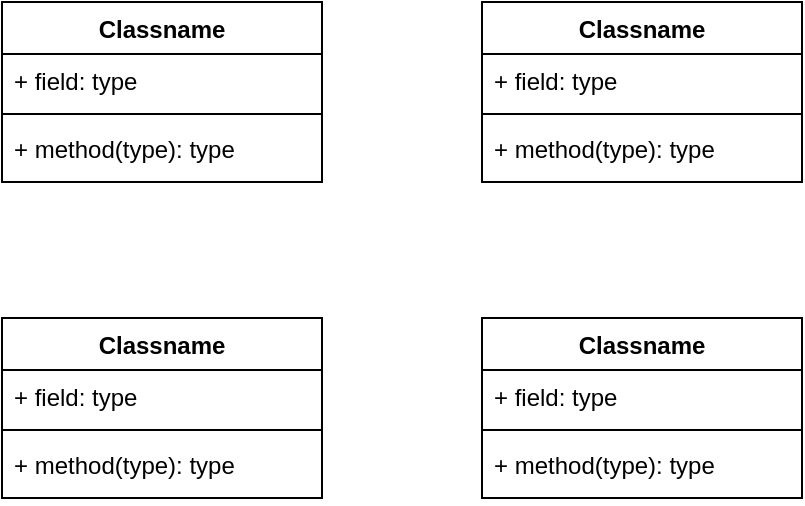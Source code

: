 <mxfile version="21.6.8" type="github">
  <diagram id="C5RBs43oDa-KdzZeNtuy" name="Page-1">
    <mxGraphModel dx="1434" dy="701" grid="1" gridSize="10" guides="1" tooltips="1" connect="1" arrows="1" fold="1" page="1" pageScale="1" pageWidth="827" pageHeight="1169" math="0" shadow="0">
      <root>
        <mxCell id="WIyWlLk6GJQsqaUBKTNV-0" />
        <mxCell id="WIyWlLk6GJQsqaUBKTNV-1" parent="WIyWlLk6GJQsqaUBKTNV-0" />
        <mxCell id="-b_qEBVNk3MoD_5TePfZ-5" value="Classname" style="swimlane;fontStyle=1;align=center;verticalAlign=top;childLayout=stackLayout;horizontal=1;startSize=26;horizontalStack=0;resizeParent=1;resizeParentMax=0;resizeLast=0;collapsible=1;marginBottom=0;whiteSpace=wrap;html=1;" vertex="1" parent="WIyWlLk6GJQsqaUBKTNV-1">
          <mxGeometry x="200" y="120" width="160" height="90" as="geometry" />
        </mxCell>
        <mxCell id="-b_qEBVNk3MoD_5TePfZ-6" value="+ field: type" style="text;strokeColor=none;fillColor=none;align=left;verticalAlign=top;spacingLeft=4;spacingRight=4;overflow=hidden;rotatable=0;points=[[0,0.5],[1,0.5]];portConstraint=eastwest;whiteSpace=wrap;html=1;" vertex="1" parent="-b_qEBVNk3MoD_5TePfZ-5">
          <mxGeometry y="26" width="160" height="26" as="geometry" />
        </mxCell>
        <mxCell id="-b_qEBVNk3MoD_5TePfZ-7" value="" style="line;strokeWidth=1;fillColor=none;align=left;verticalAlign=middle;spacingTop=-1;spacingLeft=3;spacingRight=3;rotatable=0;labelPosition=right;points=[];portConstraint=eastwest;strokeColor=inherit;" vertex="1" parent="-b_qEBVNk3MoD_5TePfZ-5">
          <mxGeometry y="52" width="160" height="8" as="geometry" />
        </mxCell>
        <mxCell id="-b_qEBVNk3MoD_5TePfZ-8" value="+ method(type): type" style="text;strokeColor=none;fillColor=none;align=left;verticalAlign=top;spacingLeft=4;spacingRight=4;overflow=hidden;rotatable=0;points=[[0,0.5],[1,0.5]];portConstraint=eastwest;whiteSpace=wrap;html=1;" vertex="1" parent="-b_qEBVNk3MoD_5TePfZ-5">
          <mxGeometry y="60" width="160" height="30" as="geometry" />
        </mxCell>
        <mxCell id="-b_qEBVNk3MoD_5TePfZ-9" value="Classname" style="swimlane;fontStyle=1;align=center;verticalAlign=top;childLayout=stackLayout;horizontal=1;startSize=26;horizontalStack=0;resizeParent=1;resizeParentMax=0;resizeLast=0;collapsible=1;marginBottom=0;whiteSpace=wrap;html=1;" vertex="1" parent="WIyWlLk6GJQsqaUBKTNV-1">
          <mxGeometry x="440" y="120" width="160" height="90" as="geometry" />
        </mxCell>
        <mxCell id="-b_qEBVNk3MoD_5TePfZ-10" value="+ field: type" style="text;strokeColor=none;fillColor=none;align=left;verticalAlign=top;spacingLeft=4;spacingRight=4;overflow=hidden;rotatable=0;points=[[0,0.5],[1,0.5]];portConstraint=eastwest;whiteSpace=wrap;html=1;" vertex="1" parent="-b_qEBVNk3MoD_5TePfZ-9">
          <mxGeometry y="26" width="160" height="26" as="geometry" />
        </mxCell>
        <mxCell id="-b_qEBVNk3MoD_5TePfZ-11" value="" style="line;strokeWidth=1;fillColor=none;align=left;verticalAlign=middle;spacingTop=-1;spacingLeft=3;spacingRight=3;rotatable=0;labelPosition=right;points=[];portConstraint=eastwest;strokeColor=inherit;" vertex="1" parent="-b_qEBVNk3MoD_5TePfZ-9">
          <mxGeometry y="52" width="160" height="8" as="geometry" />
        </mxCell>
        <mxCell id="-b_qEBVNk3MoD_5TePfZ-12" value="+ method(type): type" style="text;strokeColor=none;fillColor=none;align=left;verticalAlign=top;spacingLeft=4;spacingRight=4;overflow=hidden;rotatable=0;points=[[0,0.5],[1,0.5]];portConstraint=eastwest;whiteSpace=wrap;html=1;" vertex="1" parent="-b_qEBVNk3MoD_5TePfZ-9">
          <mxGeometry y="60" width="160" height="30" as="geometry" />
        </mxCell>
        <mxCell id="-b_qEBVNk3MoD_5TePfZ-13" value="Classname" style="swimlane;fontStyle=1;align=center;verticalAlign=top;childLayout=stackLayout;horizontal=1;startSize=26;horizontalStack=0;resizeParent=1;resizeParentMax=0;resizeLast=0;collapsible=1;marginBottom=0;whiteSpace=wrap;html=1;" vertex="1" parent="WIyWlLk6GJQsqaUBKTNV-1">
          <mxGeometry x="200" y="278" width="160" height="90" as="geometry" />
        </mxCell>
        <mxCell id="-b_qEBVNk3MoD_5TePfZ-14" value="+ field: type" style="text;strokeColor=none;fillColor=none;align=left;verticalAlign=top;spacingLeft=4;spacingRight=4;overflow=hidden;rotatable=0;points=[[0,0.5],[1,0.5]];portConstraint=eastwest;whiteSpace=wrap;html=1;" vertex="1" parent="-b_qEBVNk3MoD_5TePfZ-13">
          <mxGeometry y="26" width="160" height="26" as="geometry" />
        </mxCell>
        <mxCell id="-b_qEBVNk3MoD_5TePfZ-15" value="" style="line;strokeWidth=1;fillColor=none;align=left;verticalAlign=middle;spacingTop=-1;spacingLeft=3;spacingRight=3;rotatable=0;labelPosition=right;points=[];portConstraint=eastwest;strokeColor=inherit;" vertex="1" parent="-b_qEBVNk3MoD_5TePfZ-13">
          <mxGeometry y="52" width="160" height="8" as="geometry" />
        </mxCell>
        <mxCell id="-b_qEBVNk3MoD_5TePfZ-16" value="+ method(type): type" style="text;strokeColor=none;fillColor=none;align=left;verticalAlign=top;spacingLeft=4;spacingRight=4;overflow=hidden;rotatable=0;points=[[0,0.5],[1,0.5]];portConstraint=eastwest;whiteSpace=wrap;html=1;" vertex="1" parent="-b_qEBVNk3MoD_5TePfZ-13">
          <mxGeometry y="60" width="160" height="30" as="geometry" />
        </mxCell>
        <mxCell id="-b_qEBVNk3MoD_5TePfZ-17" value="Classname" style="swimlane;fontStyle=1;align=center;verticalAlign=top;childLayout=stackLayout;horizontal=1;startSize=26;horizontalStack=0;resizeParent=1;resizeParentMax=0;resizeLast=0;collapsible=1;marginBottom=0;whiteSpace=wrap;html=1;" vertex="1" parent="WIyWlLk6GJQsqaUBKTNV-1">
          <mxGeometry x="440" y="278" width="160" height="90" as="geometry" />
        </mxCell>
        <mxCell id="-b_qEBVNk3MoD_5TePfZ-18" value="+ field: type" style="text;strokeColor=none;fillColor=none;align=left;verticalAlign=top;spacingLeft=4;spacingRight=4;overflow=hidden;rotatable=0;points=[[0,0.5],[1,0.5]];portConstraint=eastwest;whiteSpace=wrap;html=1;" vertex="1" parent="-b_qEBVNk3MoD_5TePfZ-17">
          <mxGeometry y="26" width="160" height="26" as="geometry" />
        </mxCell>
        <mxCell id="-b_qEBVNk3MoD_5TePfZ-19" value="" style="line;strokeWidth=1;fillColor=none;align=left;verticalAlign=middle;spacingTop=-1;spacingLeft=3;spacingRight=3;rotatable=0;labelPosition=right;points=[];portConstraint=eastwest;strokeColor=inherit;" vertex="1" parent="-b_qEBVNk3MoD_5TePfZ-17">
          <mxGeometry y="52" width="160" height="8" as="geometry" />
        </mxCell>
        <mxCell id="-b_qEBVNk3MoD_5TePfZ-20" value="+ method(type): type" style="text;strokeColor=none;fillColor=none;align=left;verticalAlign=top;spacingLeft=4;spacingRight=4;overflow=hidden;rotatable=0;points=[[0,0.5],[1,0.5]];portConstraint=eastwest;whiteSpace=wrap;html=1;" vertex="1" parent="-b_qEBVNk3MoD_5TePfZ-17">
          <mxGeometry y="60" width="160" height="30" as="geometry" />
        </mxCell>
      </root>
    </mxGraphModel>
  </diagram>
</mxfile>
